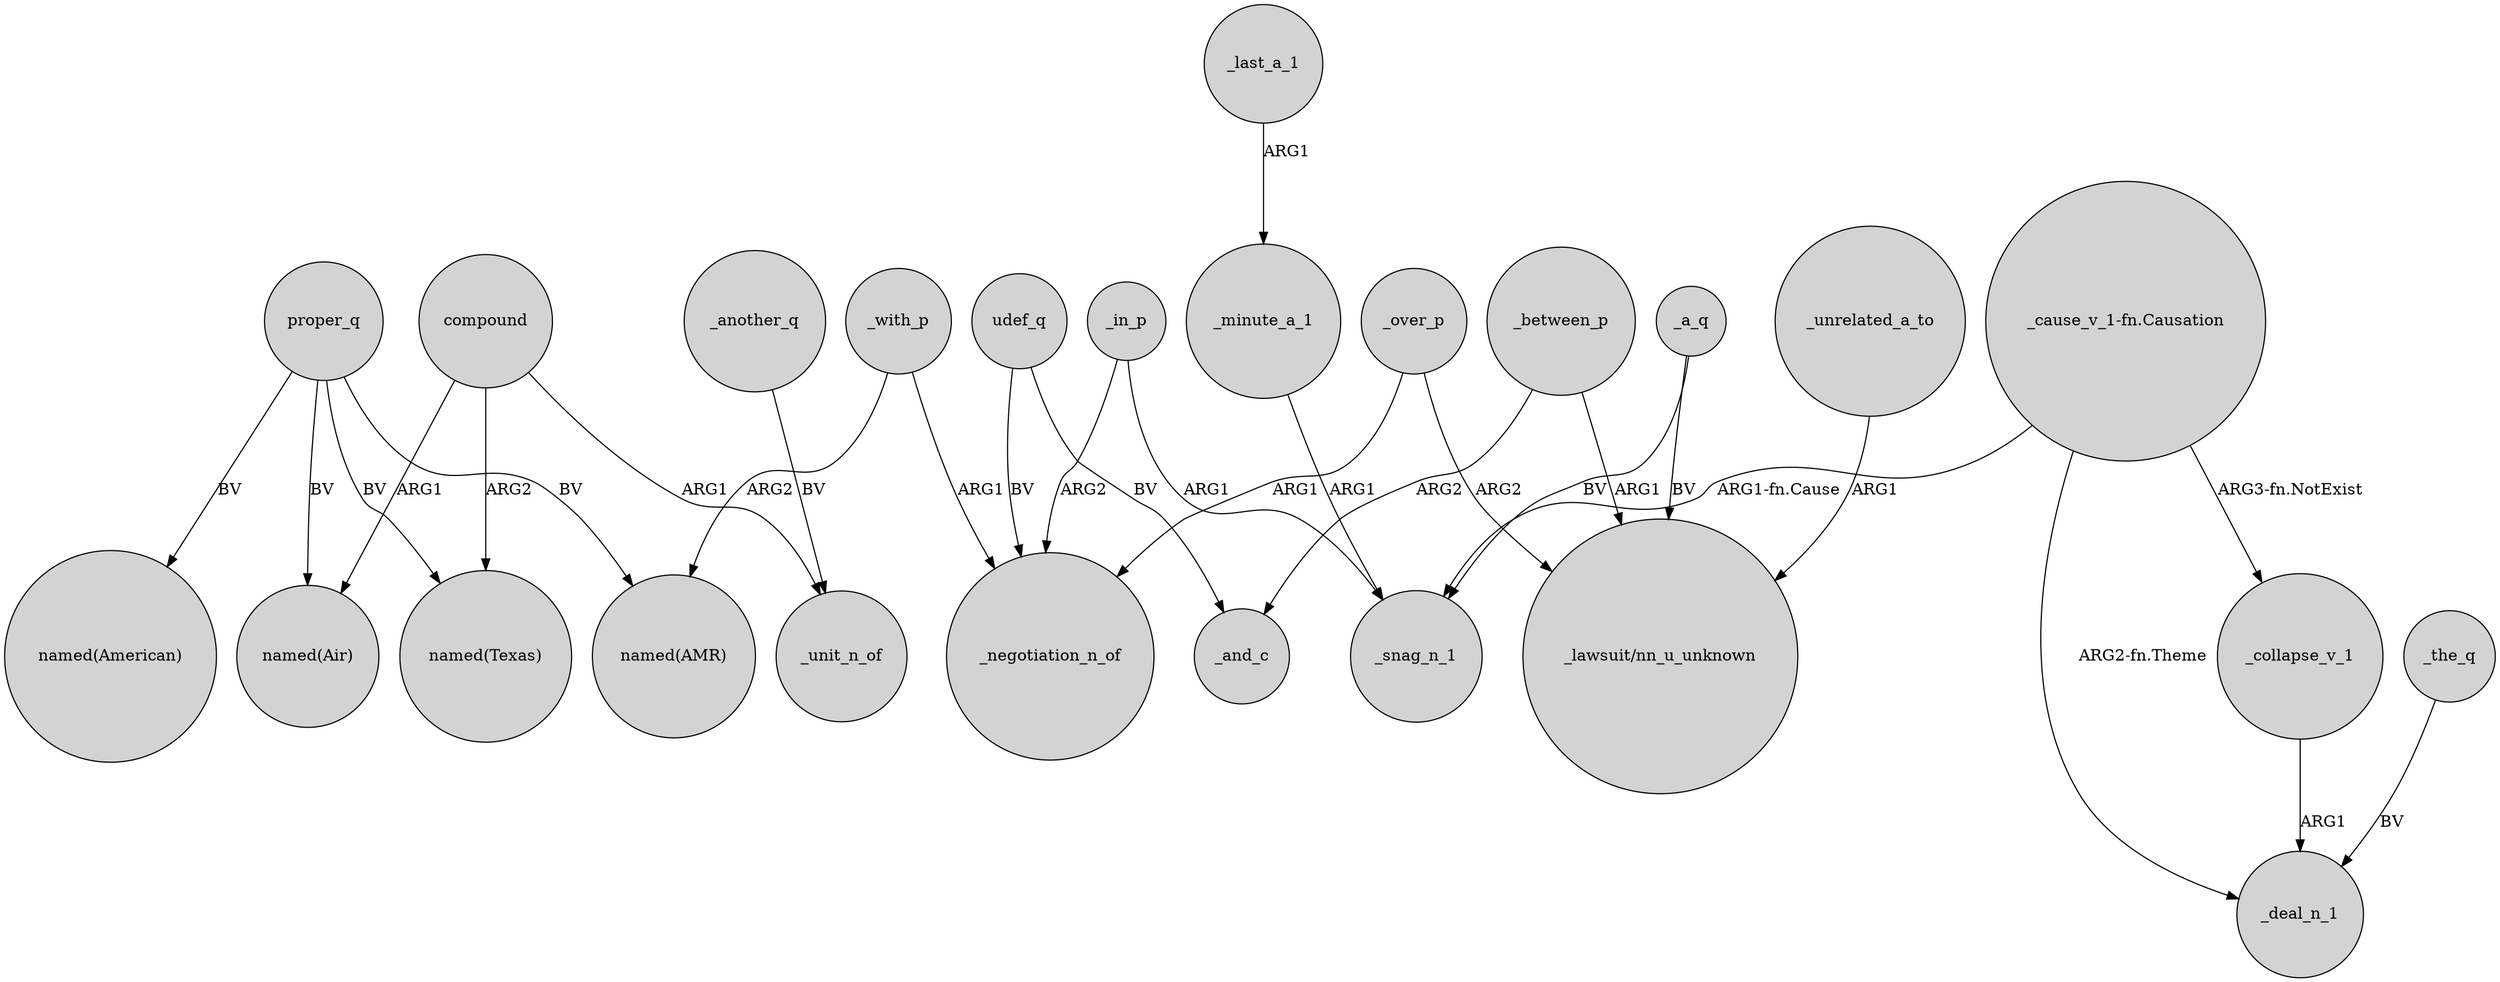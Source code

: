 digraph {
	node [shape=circle style=filled]
	udef_q -> _negotiation_n_of [label=BV]
	_with_p -> _negotiation_n_of [label=ARG1]
	proper_q -> "named(American)" [label=BV]
	compound -> _unit_n_of [label=ARG1]
	_over_p -> _negotiation_n_of [label=ARG1]
	_the_q -> _deal_n_1 [label=BV]
	proper_q -> "named(Air)" [label=BV]
	_with_p -> "named(AMR)" [label=ARG2]
	_minute_a_1 -> _snag_n_1 [label=ARG1]
	_a_q -> _snag_n_1 [label=BV]
	proper_q -> "named(Texas)" [label=BV]
	_last_a_1 -> _minute_a_1 [label=ARG1]
	_collapse_v_1 -> _deal_n_1 [label=ARG1]
	_between_p -> _and_c [label=ARG2]
	compound -> "named(Air)" [label=ARG1]
	_a_q -> "_lawsuit/nn_u_unknown" [label=BV]
	_in_p -> _snag_n_1 [label=ARG1]
	"_cause_v_1-fn.Causation" -> _snag_n_1 [label="ARG1-fn.Cause"]
	_another_q -> _unit_n_of [label=BV]
	proper_q -> "named(AMR)" [label=BV]
	"_cause_v_1-fn.Causation" -> _deal_n_1 [label="ARG2-fn.Theme"]
	_between_p -> "_lawsuit/nn_u_unknown" [label=ARG1]
	compound -> "named(Texas)" [label=ARG2]
	_in_p -> _negotiation_n_of [label=ARG2]
	_unrelated_a_to -> "_lawsuit/nn_u_unknown" [label=ARG1]
	udef_q -> _and_c [label=BV]
	"_cause_v_1-fn.Causation" -> _collapse_v_1 [label="ARG3-fn.NotExist"]
	_over_p -> "_lawsuit/nn_u_unknown" [label=ARG2]
}
